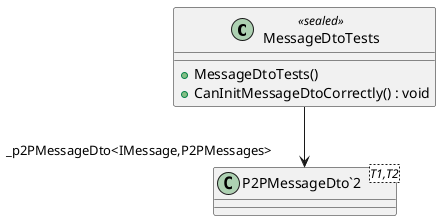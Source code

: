 @startuml
class MessageDtoTests <<sealed>> {
    + MessageDtoTests()
    + CanInitMessageDtoCorrectly() : void
}
class "P2PMessageDto`2"<T1,T2> {
}
MessageDtoTests --> "_p2PMessageDto<IMessage,P2PMessages>" "P2PMessageDto`2"
@enduml
